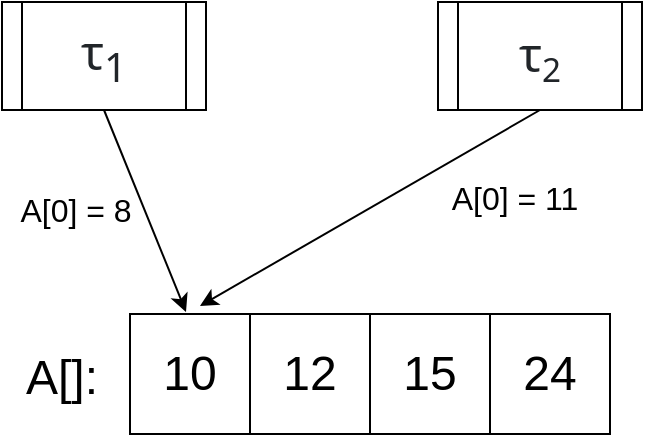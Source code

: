 <mxfile version="22.1.16" type="device">
  <diagram name="Page-1" id="tWNNugA88bijhGF138v6">
    <mxGraphModel dx="1105" dy="687" grid="0" gridSize="10" guides="1" tooltips="1" connect="1" arrows="1" fold="1" page="1" pageScale="1" pageWidth="827" pageHeight="1169" math="0" shadow="0">
      <root>
        <mxCell id="0" />
        <mxCell id="1" parent="0" />
        <mxCell id="Z498bGkYMAYf59bNoFfI-1" value="&lt;font style=&quot;font-size: 24px;&quot;&gt;10&lt;/font&gt;" style="rounded=0;whiteSpace=wrap;html=1;" vertex="1" parent="1">
          <mxGeometry x="306" y="256" width="60" height="60" as="geometry" />
        </mxCell>
        <mxCell id="Z498bGkYMAYf59bNoFfI-2" value="12" style="rounded=0;whiteSpace=wrap;html=1;fontSize=24;" vertex="1" parent="1">
          <mxGeometry x="366" y="256" width="60" height="60" as="geometry" />
        </mxCell>
        <mxCell id="Z498bGkYMAYf59bNoFfI-3" value="15" style="rounded=0;whiteSpace=wrap;html=1;fontSize=24;" vertex="1" parent="1">
          <mxGeometry x="426" y="256" width="60" height="60" as="geometry" />
        </mxCell>
        <mxCell id="Z498bGkYMAYf59bNoFfI-4" value="24" style="rounded=0;whiteSpace=wrap;html=1;fontSize=24;" vertex="1" parent="1">
          <mxGeometry x="486" y="256" width="60" height="60" as="geometry" />
        </mxCell>
        <mxCell id="Z498bGkYMAYf59bNoFfI-5" value="&lt;font style=&quot;font-size: 24px;&quot;&gt;A[]:&lt;/font&gt;" style="text;html=1;strokeColor=none;fillColor=none;align=center;verticalAlign=middle;whiteSpace=wrap;rounded=0;strokeWidth=1;" vertex="1" parent="1">
          <mxGeometry x="242" y="273" width="60" height="30" as="geometry" />
        </mxCell>
        <mxCell id="Z498bGkYMAYf59bNoFfI-6" value="&lt;h1 style=&quot;box-sizing: border-box; margin-top: 0px; line-height: 1.2; color: rgb(33, 37, 41); font-family: system-ui, -apple-system, &amp;quot;Segoe UI&amp;quot;, Roboto, &amp;quot;Helvetica Neue&amp;quot;, &amp;quot;Noto Sans&amp;quot;, &amp;quot;Liberation Sans&amp;quot;, Arial, sans-serif, &amp;quot;Apple Color Emoji&amp;quot;, &amp;quot;Segoe UI Emoji&amp;quot;, &amp;quot;Segoe UI Symbol&amp;quot;, &amp;quot;Noto Color Emoji&amp;quot;; text-align: left; background-color: rgb(255, 255, 255); margin-bottom: 0px !important;&quot; class=&quot;mb-0&quot;&gt;&lt;span style=&quot;font-weight: normal;&quot;&gt;&lt;font style=&quot;font-size: 24px;&quot;&gt;τ&lt;sub&gt;1&lt;/sub&gt;&lt;/font&gt;&lt;/span&gt;&lt;/h1&gt;" style="shape=process;whiteSpace=wrap;html=1;backgroundOutline=1;" vertex="1" parent="1">
          <mxGeometry x="242" y="100" width="102" height="54" as="geometry" />
        </mxCell>
        <mxCell id="Z498bGkYMAYf59bNoFfI-9" value="" style="endArrow=classic;html=1;rounded=0;exitX=0.5;exitY=1;exitDx=0;exitDy=0;" edge="1" parent="1" source="Z498bGkYMAYf59bNoFfI-6">
          <mxGeometry width="50" height="50" relative="1" as="geometry">
            <mxPoint x="393" y="301" as="sourcePoint" />
            <mxPoint x="334" y="255" as="targetPoint" />
          </mxGeometry>
        </mxCell>
        <mxCell id="Z498bGkYMAYf59bNoFfI-10" value="&lt;font style=&quot;font-size: 16px;&quot;&gt;A[0] = 8&lt;/font&gt;" style="text;html=1;strokeColor=none;fillColor=none;align=center;verticalAlign=middle;whiteSpace=wrap;rounded=0;strokeWidth=1;" vertex="1" parent="1">
          <mxGeometry x="249" y="189" width="60" height="30" as="geometry" />
        </mxCell>
        <mxCell id="Z498bGkYMAYf59bNoFfI-11" value="&lt;h1 style=&quot;box-sizing: border-box; margin-top: 0px; line-height: 1.2; color: rgb(33, 37, 41); font-family: system-ui, -apple-system, &amp;quot;Segoe UI&amp;quot;, Roboto, &amp;quot;Helvetica Neue&amp;quot;, &amp;quot;Noto Sans&amp;quot;, &amp;quot;Liberation Sans&amp;quot;, Arial, sans-serif, &amp;quot;Apple Color Emoji&amp;quot;, &amp;quot;Segoe UI Emoji&amp;quot;, &amp;quot;Segoe UI Symbol&amp;quot;, &amp;quot;Noto Color Emoji&amp;quot;; text-align: left; background-color: rgb(255, 255, 255); margin-bottom: 0px !important;&quot; class=&quot;mb-0&quot;&gt;&lt;span style=&quot;font-weight: normal;&quot;&gt;&lt;font style=&quot;font-size: 24px;&quot;&gt;τ&lt;/font&gt;&lt;font style=&quot;font-size: 20px;&quot;&gt;&lt;sub&gt;2&lt;/sub&gt;&lt;/font&gt;&lt;/span&gt;&lt;/h1&gt;" style="shape=process;whiteSpace=wrap;html=1;backgroundOutline=1;" vertex="1" parent="1">
          <mxGeometry x="460" y="100" width="102" height="54" as="geometry" />
        </mxCell>
        <mxCell id="Z498bGkYMAYf59bNoFfI-12" value="" style="endArrow=classic;html=1;rounded=0;exitX=0.5;exitY=1;exitDx=0;exitDy=0;" edge="1" parent="1" source="Z498bGkYMAYf59bNoFfI-11">
          <mxGeometry width="50" height="50" relative="1" as="geometry">
            <mxPoint x="616" y="298" as="sourcePoint" />
            <mxPoint x="341" y="252" as="targetPoint" />
          </mxGeometry>
        </mxCell>
        <mxCell id="Z498bGkYMAYf59bNoFfI-13" value="&lt;font style=&quot;font-size: 16px;&quot;&gt;A[0] = 11&lt;/font&gt;" style="text;html=1;strokeColor=none;fillColor=none;align=center;verticalAlign=middle;whiteSpace=wrap;rounded=0;strokeWidth=1;" vertex="1" parent="1">
          <mxGeometry x="465" y="183" width="67" height="30" as="geometry" />
        </mxCell>
      </root>
    </mxGraphModel>
  </diagram>
</mxfile>
